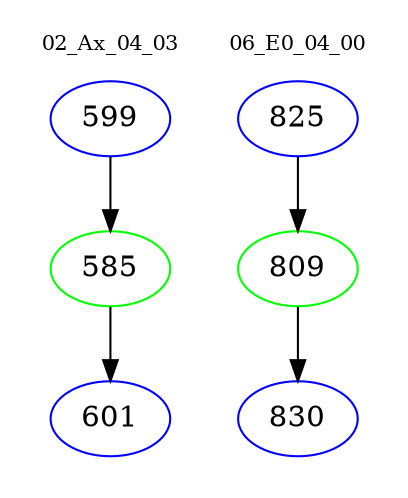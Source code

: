 digraph{
subgraph cluster_0 {
color = white
label = "02_Ax_04_03";
fontsize=10;
T0_599 [label="599", color="blue"]
T0_599 -> T0_585 [color="black"]
T0_585 [label="585", color="green"]
T0_585 -> T0_601 [color="black"]
T0_601 [label="601", color="blue"]
}
subgraph cluster_1 {
color = white
label = "06_E0_04_00";
fontsize=10;
T1_825 [label="825", color="blue"]
T1_825 -> T1_809 [color="black"]
T1_809 [label="809", color="green"]
T1_809 -> T1_830 [color="black"]
T1_830 [label="830", color="blue"]
}
}
